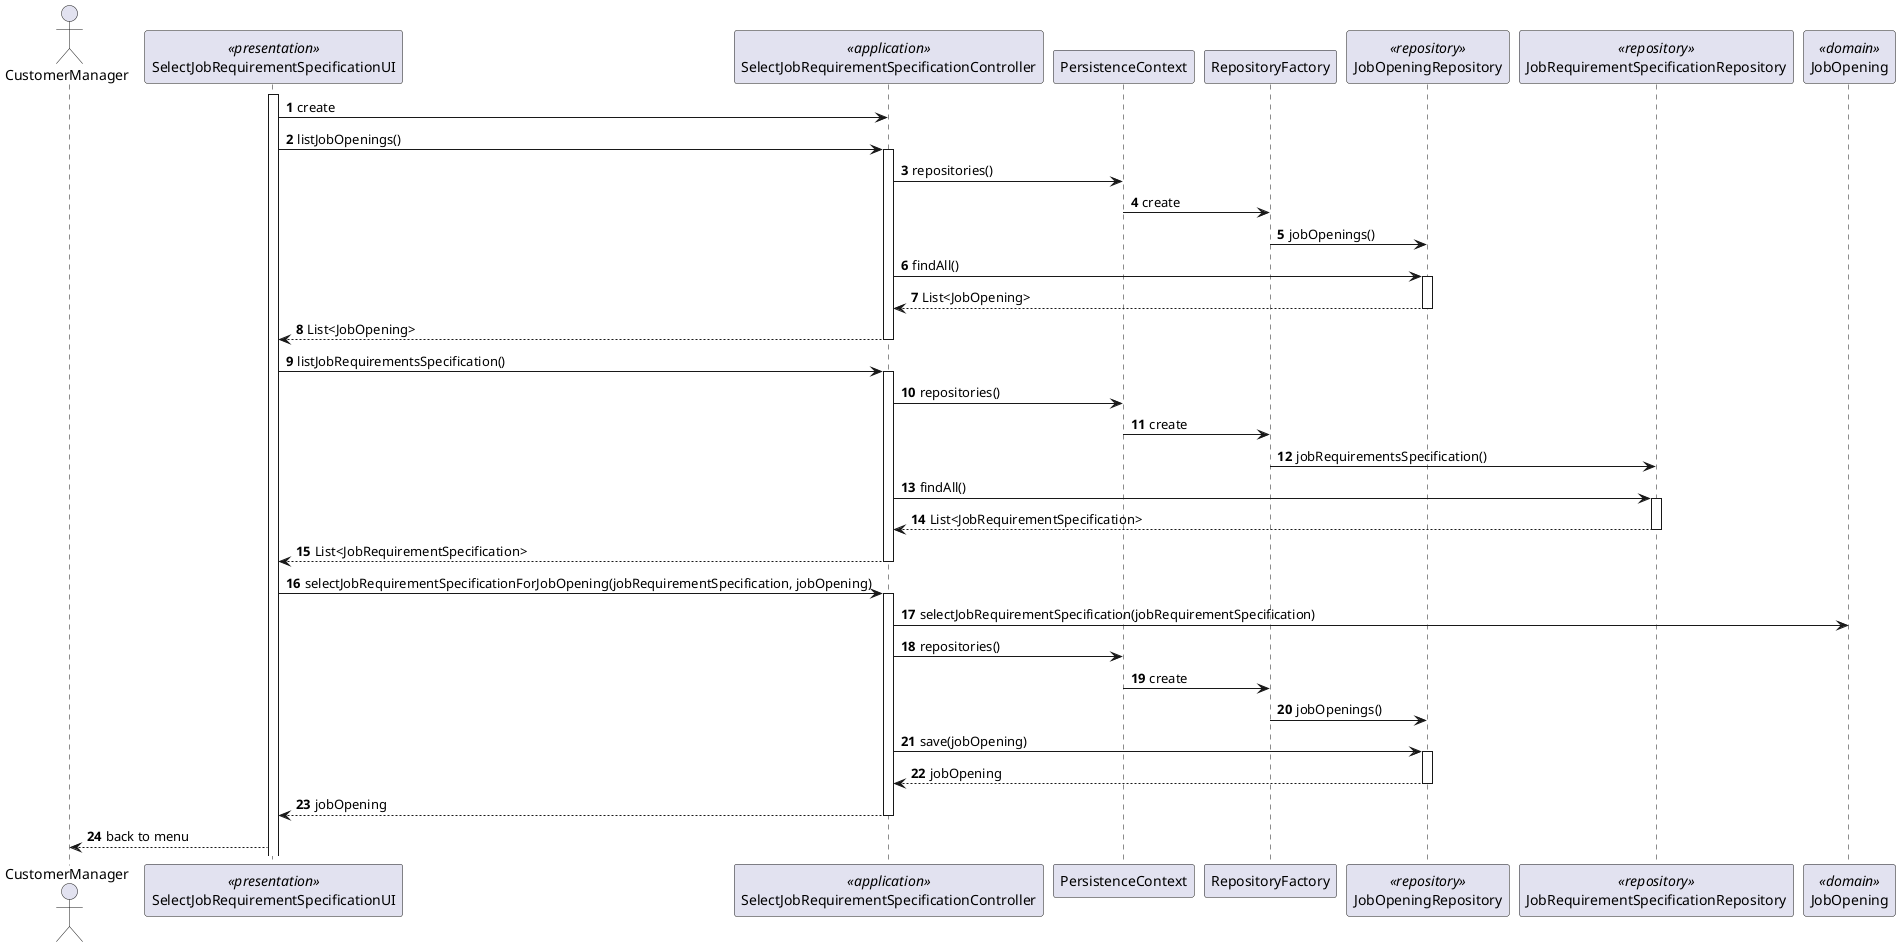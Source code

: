 @startuml
'https://plantuml.com/sequence-diagram

autonumber

actor CustomerManager


participant SelectJobRequirementSpecificationUI <<presentation>>
participant SelectJobRequirementSpecificationController <<application>>
participant PersistenceContext
participant RepositoryFactory
participant JobOpeningRepository <<repository>>
participant JobRequirementSpecificationRepository <<repository>>
participant JobOpening <<domain>>

activate SelectJobRequirementSpecificationUI
SelectJobRequirementSpecificationUI -> SelectJobRequirementSpecificationController : create
SelectJobRequirementSpecificationUI -> SelectJobRequirementSpecificationController : listJobOpenings()
activate SelectJobRequirementSpecificationController
SelectJobRequirementSpecificationController -> PersistenceContext : repositories()
PersistenceContext -> RepositoryFactory : create
RepositoryFactory -> JobOpeningRepository : jobOpenings()
SelectJobRequirementSpecificationController -> JobOpeningRepository : findAll()
activate JobOpeningRepository
JobOpeningRepository --> SelectJobRequirementSpecificationController : List<JobOpening>
deactivate JobOpeningRepository
SelectJobRequirementSpecificationController --> SelectJobRequirementSpecificationUI : List<JobOpening>
deactivate SelectJobRequirementSpecificationController

SelectJobRequirementSpecificationUI -> SelectJobRequirementSpecificationController : listJobRequirementsSpecification()
activate SelectJobRequirementSpecificationController
SelectJobRequirementSpecificationController -> PersistenceContext : repositories()
PersistenceContext -> RepositoryFactory : create
RepositoryFactory -> JobRequirementSpecificationRepository : jobRequirementsSpecification()
SelectJobRequirementSpecificationController -> JobRequirementSpecificationRepository : findAll()
activate JobRequirementSpecificationRepository
JobRequirementSpecificationRepository --> SelectJobRequirementSpecificationController : List<JobRequirementSpecification>
deactivate JobRequirementSpecificationRepository
SelectJobRequirementSpecificationController --> SelectJobRequirementSpecificationUI : List<JobRequirementSpecification>
deactivate SelectJobRequirementSpecificationController

SelectJobRequirementSpecificationUI -> SelectJobRequirementSpecificationController : selectJobRequirementSpecificationForJobOpening(jobRequirementSpecification, jobOpening)
activate SelectJobRequirementSpecificationController
SelectJobRequirementSpecificationController -> JobOpening : selectJobRequirementSpecification(jobRequirementSpecification)
SelectJobRequirementSpecificationController -> PersistenceContext : repositories()
PersistenceContext -> RepositoryFactory : create
RepositoryFactory -> JobOpeningRepository : jobOpenings()
SelectJobRequirementSpecificationController -> JobOpeningRepository : save(jobOpening)
activate JobOpeningRepository
JobOpeningRepository --> SelectJobRequirementSpecificationController : jobOpening
deactivate JobOpeningRepository
SelectJobRequirementSpecificationController --> SelectJobRequirementSpecificationUI : jobOpening
deactivate SelectJobRequirementSpecificationController

SelectJobRequirementSpecificationUI --> CustomerManager : back to menu



@enduml
